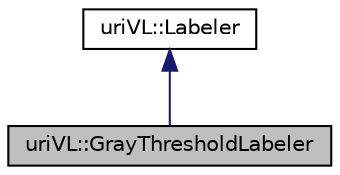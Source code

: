 digraph "uriVL::GrayThresholdLabeler"
{
  edge [fontname="Helvetica",fontsize="10",labelfontname="Helvetica",labelfontsize="10"];
  node [fontname="Helvetica",fontsize="10",shape=record];
  Node1 [label="uriVL::GrayThresholdLabeler",height=0.2,width=0.4,color="black", fillcolor="grey75", style="filled", fontcolor="black"];
  Node2 -> Node1 [dir="back",color="midnightblue",fontsize="10",style="solid",fontname="Helvetica"];
  Node2 [label="uriVL::Labeler",height=0.2,width=0.4,color="black", fillcolor="white", style="filled",URL="$classuriVL_1_1Labeler.html",tooltip="A Labeler object assigns a label to each pixel of its input image. "];
}
